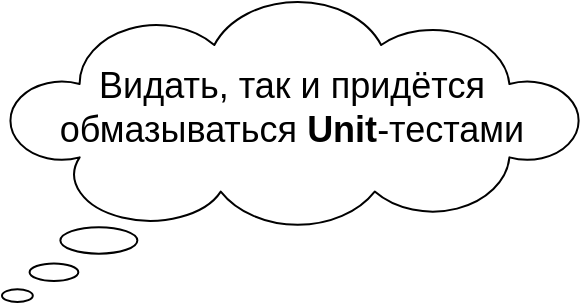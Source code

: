 <mxfile>
    <diagram id="sGEIN4FMLNw-AjZ7rJ3Y" name="Page-1">
        <mxGraphModel dx="989" dy="847" grid="1" gridSize="10" guides="1" tooltips="1" connect="1" arrows="1" fold="1" page="1" pageScale="1" pageWidth="850" pageHeight="1100" math="0" shadow="0">
            <root>
                <mxCell id="0"/>
                <mxCell id="1" parent="0"/>
                <mxCell id="2" value="Видать, так и придётся&lt;div&gt;обмазываться &lt;b&gt;Unit&lt;/b&gt;-тестами&lt;/div&gt;&lt;div&gt;&lt;br&gt;&lt;/div&gt;&lt;div&gt;&lt;br&gt;&lt;/div&gt;" style="whiteSpace=wrap;html=1;shape=mxgraph.basic.cloud_callout;fontSize=18;" vertex="1" parent="1">
                    <mxGeometry x="170" y="140" width="290" height="150" as="geometry"/>
                </mxCell>
            </root>
        </mxGraphModel>
    </diagram>
</mxfile>